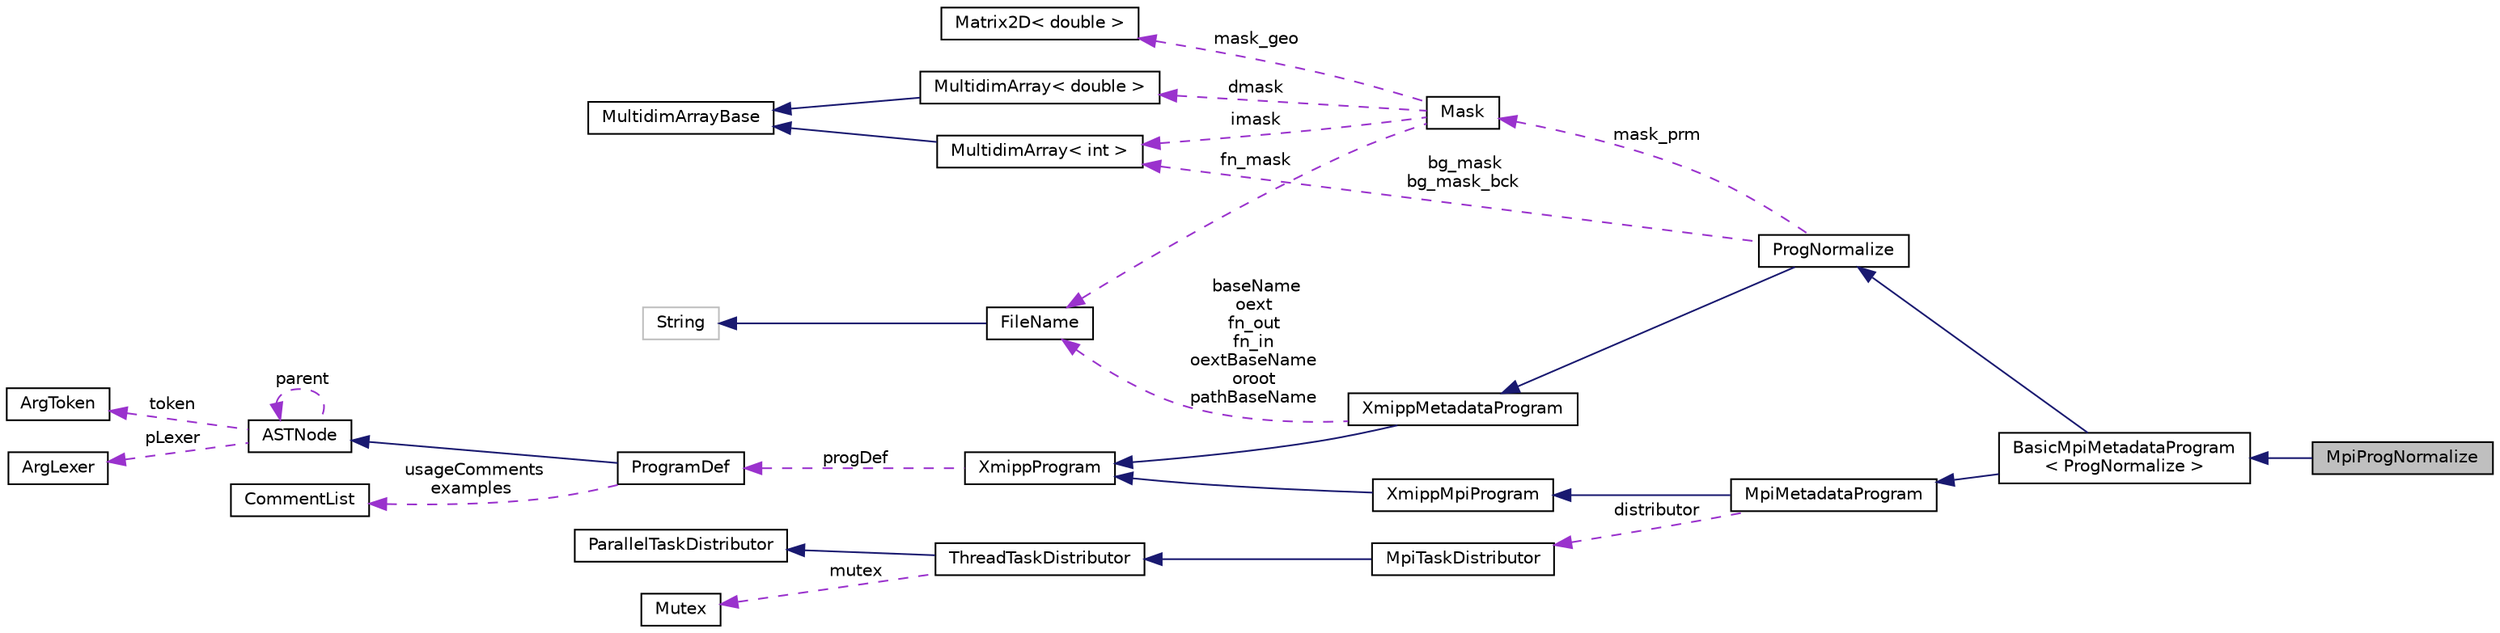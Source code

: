 digraph "MpiProgNormalize"
{
  edge [fontname="Helvetica",fontsize="10",labelfontname="Helvetica",labelfontsize="10"];
  node [fontname="Helvetica",fontsize="10",shape=record];
  rankdir="LR";
  Node7 [label="MpiProgNormalize",height=0.2,width=0.4,color="black", fillcolor="grey75", style="filled", fontcolor="black"];
  Node8 -> Node7 [dir="back",color="midnightblue",fontsize="10",style="solid",fontname="Helvetica"];
  Node8 [label="BasicMpiMetadataProgram\l\< ProgNormalize \>",height=0.2,width=0.4,color="black", fillcolor="white", style="filled",URL="$classBasicMpiMetadataProgram.html"];
  Node9 -> Node8 [dir="back",color="midnightblue",fontsize="10",style="solid",fontname="Helvetica"];
  Node9 [label="ProgNormalize",height=0.2,width=0.4,color="black", fillcolor="white", style="filled",URL="$classProgNormalize.html"];
  Node10 -> Node9 [dir="back",color="midnightblue",fontsize="10",style="solid",fontname="Helvetica"];
  Node10 [label="XmippMetadataProgram",height=0.2,width=0.4,color="black", fillcolor="white", style="filled",URL="$classXmippMetadataProgram.html"];
  Node11 -> Node10 [dir="back",color="midnightblue",fontsize="10",style="solid",fontname="Helvetica"];
  Node11 [label="XmippProgram",height=0.2,width=0.4,color="black", fillcolor="white", style="filled",URL="$classXmippProgram.html"];
  Node12 -> Node11 [dir="back",color="darkorchid3",fontsize="10",style="dashed",label=" progDef" ,fontname="Helvetica"];
  Node12 [label="ProgramDef",height=0.2,width=0.4,color="black", fillcolor="white", style="filled",URL="$classProgramDef.html"];
  Node13 -> Node12 [dir="back",color="midnightblue",fontsize="10",style="solid",fontname="Helvetica"];
  Node13 [label="ASTNode",height=0.2,width=0.4,color="black", fillcolor="white", style="filled",URL="$classASTNode.html"];
  Node14 -> Node13 [dir="back",color="darkorchid3",fontsize="10",style="dashed",label=" token" ,fontname="Helvetica"];
  Node14 [label="ArgToken",height=0.2,width=0.4,color="black", fillcolor="white", style="filled",URL="$classArgToken.html"];
  Node15 -> Node13 [dir="back",color="darkorchid3",fontsize="10",style="dashed",label=" pLexer" ,fontname="Helvetica"];
  Node15 [label="ArgLexer",height=0.2,width=0.4,color="black", fillcolor="white", style="filled",URL="$classArgLexer.html"];
  Node13 -> Node13 [dir="back",color="darkorchid3",fontsize="10",style="dashed",label=" parent" ,fontname="Helvetica"];
  Node16 -> Node12 [dir="back",color="darkorchid3",fontsize="10",style="dashed",label=" usageComments\nexamples" ,fontname="Helvetica"];
  Node16 [label="CommentList",height=0.2,width=0.4,color="black", fillcolor="white", style="filled",URL="$classCommentList.html"];
  Node17 -> Node10 [dir="back",color="darkorchid3",fontsize="10",style="dashed",label=" baseName\noext\nfn_out\nfn_in\noextBaseName\noroot\npathBaseName" ,fontname="Helvetica"];
  Node17 [label="FileName",height=0.2,width=0.4,color="black", fillcolor="white", style="filled",URL="$classFileName.html"];
  Node18 -> Node17 [dir="back",color="midnightblue",fontsize="10",style="solid",fontname="Helvetica"];
  Node18 [label="String",height=0.2,width=0.4,color="grey75", fillcolor="white", style="filled"];
  Node19 -> Node9 [dir="back",color="darkorchid3",fontsize="10",style="dashed",label=" mask_prm" ,fontname="Helvetica"];
  Node19 [label="Mask",height=0.2,width=0.4,color="black", fillcolor="white", style="filled",URL="$classMask.html"];
  Node20 -> Node19 [dir="back",color="darkorchid3",fontsize="10",style="dashed",label=" mask_geo" ,fontname="Helvetica"];
  Node20 [label="Matrix2D\< double \>",height=0.2,width=0.4,color="black", fillcolor="white", style="filled",URL="$classMatrix2D.html"];
  Node21 -> Node19 [dir="back",color="darkorchid3",fontsize="10",style="dashed",label=" dmask" ,fontname="Helvetica"];
  Node21 [label="MultidimArray\< double \>",height=0.2,width=0.4,color="black", fillcolor="white", style="filled",URL="$classMultidimArray.html"];
  Node22 -> Node21 [dir="back",color="midnightblue",fontsize="10",style="solid",fontname="Helvetica"];
  Node22 [label="MultidimArrayBase",height=0.2,width=0.4,color="black", fillcolor="white", style="filled",URL="$classMultidimArrayBase.html"];
  Node23 -> Node19 [dir="back",color="darkorchid3",fontsize="10",style="dashed",label=" imask" ,fontname="Helvetica"];
  Node23 [label="MultidimArray\< int \>",height=0.2,width=0.4,color="black", fillcolor="white", style="filled",URL="$classMultidimArray.html"];
  Node22 -> Node23 [dir="back",color="midnightblue",fontsize="10",style="solid",fontname="Helvetica"];
  Node17 -> Node19 [dir="back",color="darkorchid3",fontsize="10",style="dashed",label=" fn_mask" ,fontname="Helvetica"];
  Node23 -> Node9 [dir="back",color="darkorchid3",fontsize="10",style="dashed",label=" bg_mask\nbg_mask_bck" ,fontname="Helvetica"];
  Node24 -> Node8 [dir="back",color="midnightblue",fontsize="10",style="solid",fontname="Helvetica"];
  Node24 [label="MpiMetadataProgram",height=0.2,width=0.4,color="black", fillcolor="white", style="filled",URL="$classMpiMetadataProgram.html"];
  Node25 -> Node24 [dir="back",color="midnightblue",fontsize="10",style="solid",fontname="Helvetica"];
  Node25 [label="XmippMpiProgram",height=0.2,width=0.4,color="black", fillcolor="white", style="filled",URL="$classXmippMpiProgram.html"];
  Node11 -> Node25 [dir="back",color="midnightblue",fontsize="10",style="solid",fontname="Helvetica"];
  Node26 -> Node24 [dir="back",color="darkorchid3",fontsize="10",style="dashed",label=" distributor" ,fontname="Helvetica"];
  Node26 [label="MpiTaskDistributor",height=0.2,width=0.4,color="black", fillcolor="white", style="filled",URL="$classMpiTaskDistributor.html"];
  Node27 -> Node26 [dir="back",color="midnightblue",fontsize="10",style="solid",fontname="Helvetica"];
  Node27 [label="ThreadTaskDistributor",height=0.2,width=0.4,color="black", fillcolor="white", style="filled",URL="$classThreadTaskDistributor.html"];
  Node28 -> Node27 [dir="back",color="midnightblue",fontsize="10",style="solid",fontname="Helvetica"];
  Node28 [label="ParallelTaskDistributor",height=0.2,width=0.4,color="black", fillcolor="white", style="filled",URL="$classParallelTaskDistributor.html"];
  Node29 -> Node27 [dir="back",color="darkorchid3",fontsize="10",style="dashed",label=" mutex" ,fontname="Helvetica"];
  Node29 [label="Mutex",height=0.2,width=0.4,color="black", fillcolor="white", style="filled",URL="$classMutex.html"];
}
